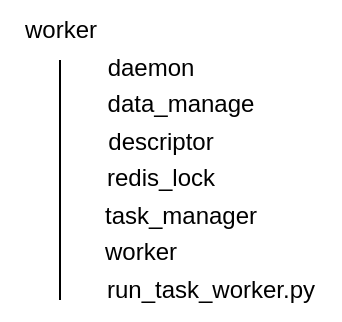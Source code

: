 <mxfile version="20.6.0" type="github">
  <diagram id="G4B_7WIg4GU688tYxf2x" name="第 1 页">
    <mxGraphModel dx="815" dy="439" grid="1" gridSize="10" guides="1" tooltips="1" connect="1" arrows="1" fold="1" page="1" pageScale="1" pageWidth="827" pageHeight="1169" math="0" shadow="0">
      <root>
        <mxCell id="0" />
        <mxCell id="1" parent="0" />
        <mxCell id="cRNqoKmY8RMHml44oDbO-1" value="worker" style="text;html=1;align=center;verticalAlign=middle;resizable=0;points=[];autosize=1;strokeColor=none;fillColor=none;" vertex="1" parent="1">
          <mxGeometry x="70" y="40" width="60" height="30" as="geometry" />
        </mxCell>
        <mxCell id="cRNqoKmY8RMHml44oDbO-2" value="daemon" style="text;html=1;align=center;verticalAlign=middle;resizable=0;points=[];autosize=1;strokeColor=none;fillColor=none;" vertex="1" parent="1">
          <mxGeometry x="110" y="59" width="70" height="30" as="geometry" />
        </mxCell>
        <mxCell id="cRNqoKmY8RMHml44oDbO-3" value="data_manage" style="text;html=1;align=center;verticalAlign=middle;resizable=0;points=[];autosize=1;strokeColor=none;fillColor=none;" vertex="1" parent="1">
          <mxGeometry x="110" y="77" width="100" height="30" as="geometry" />
        </mxCell>
        <mxCell id="cRNqoKmY8RMHml44oDbO-4" value="descriptor" style="text;html=1;align=center;verticalAlign=middle;resizable=0;points=[];autosize=1;strokeColor=none;fillColor=none;" vertex="1" parent="1">
          <mxGeometry x="110" y="96" width="80" height="30" as="geometry" />
        </mxCell>
        <mxCell id="cRNqoKmY8RMHml44oDbO-5" value="redis_lock" style="text;html=1;align=center;verticalAlign=middle;resizable=0;points=[];autosize=1;strokeColor=none;fillColor=none;" vertex="1" parent="1">
          <mxGeometry x="110" y="114" width="80" height="30" as="geometry" />
        </mxCell>
        <mxCell id="cRNqoKmY8RMHml44oDbO-6" value="task_manager" style="text;html=1;align=center;verticalAlign=middle;resizable=0;points=[];autosize=1;strokeColor=none;fillColor=none;" vertex="1" parent="1">
          <mxGeometry x="110" y="133" width="100" height="30" as="geometry" />
        </mxCell>
        <mxCell id="cRNqoKmY8RMHml44oDbO-7" value="worker" style="text;html=1;align=center;verticalAlign=middle;resizable=0;points=[];autosize=1;strokeColor=none;fillColor=none;" vertex="1" parent="1">
          <mxGeometry x="110" y="151" width="60" height="30" as="geometry" />
        </mxCell>
        <mxCell id="cRNqoKmY8RMHml44oDbO-8" value="run_task_worker.py" style="text;html=1;align=center;verticalAlign=middle;resizable=0;points=[];autosize=1;strokeColor=none;fillColor=none;" vertex="1" parent="1">
          <mxGeometry x="110" y="170" width="130" height="30" as="geometry" />
        </mxCell>
        <mxCell id="cRNqoKmY8RMHml44oDbO-9" value="" style="endArrow=none;html=1;rounded=0;" edge="1" parent="1">
          <mxGeometry width="50" height="50" relative="1" as="geometry">
            <mxPoint x="100" y="70" as="sourcePoint" />
            <mxPoint x="100" y="190" as="targetPoint" />
          </mxGeometry>
        </mxCell>
      </root>
    </mxGraphModel>
  </diagram>
</mxfile>
